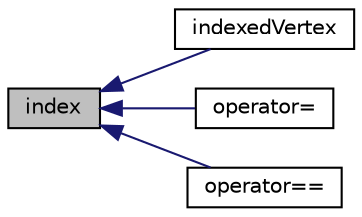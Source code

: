 digraph "index"
{
  bgcolor="transparent";
  edge [fontname="Helvetica",fontsize="10",labelfontname="Helvetica",labelfontsize="10"];
  node [fontname="Helvetica",fontsize="10",shape=record];
  rankdir="LR";
  Node38 [label="index",height=0.2,width=0.4,color="black", fillcolor="grey75", style="filled", fontcolor="black"];
  Node38 -> Node39 [dir="back",color="midnightblue",fontsize="10",style="solid",fontname="Helvetica"];
  Node39 [label="indexedVertex",height=0.2,width=0.4,color="black",URL="$a32561.html#a96525bdaca046dce8fd23e590e9879c2"];
  Node38 -> Node40 [dir="back",color="midnightblue",fontsize="10",style="solid",fontname="Helvetica"];
  Node40 [label="operator=",height=0.2,width=0.4,color="black",URL="$a32561.html#ad1dfb4a7cef3e0bd507b6bf2a5f5096e"];
  Node38 -> Node41 [dir="back",color="midnightblue",fontsize="10",style="solid",fontname="Helvetica"];
  Node41 [label="operator==",height=0.2,width=0.4,color="black",URL="$a32561.html#ab7de6f8211f72e94224c4b71ce0d92d0"];
}
